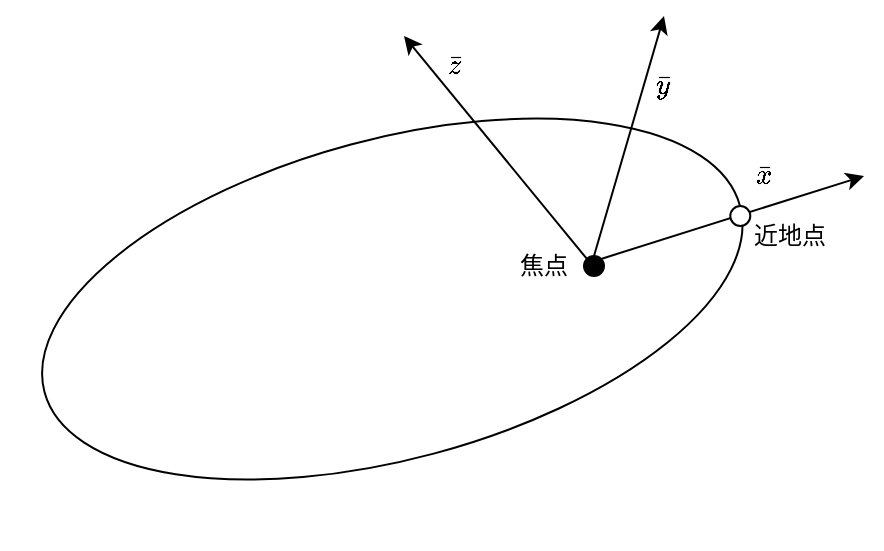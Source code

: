 <mxfile version="24.7.16">
  <diagram name="Page-1" id="o_XDS89ikylsxR3bGR8c">
    <mxGraphModel dx="679" dy="460" grid="1" gridSize="10" guides="1" tooltips="1" connect="1" arrows="1" fold="1" page="1" pageScale="1" pageWidth="850" pageHeight="1100" math="1" shadow="0">
      <root>
        <mxCell id="0" />
        <mxCell id="1" parent="0" />
        <mxCell id="pf7NMVe9cjmse7Ha4OT--1" value="" style="ellipse;whiteSpace=wrap;html=1;rotation=-15;" vertex="1" parent="1">
          <mxGeometry x="244.15" y="301.55" width="360" height="160" as="geometry" />
        </mxCell>
        <mxCell id="pf7NMVe9cjmse7Ha4OT--2" value="" style="ellipse;whiteSpace=wrap;html=1;aspect=fixed;fillColor=#000000;" vertex="1" parent="1">
          <mxGeometry x="520" y="360" width="10" height="10" as="geometry" />
        </mxCell>
        <mxCell id="pf7NMVe9cjmse7Ha4OT--3" value="" style="endArrow=classic;html=1;rounded=0;exitX=1;exitY=0;exitDx=0;exitDy=0;" edge="1" parent="1" source="pf7NMVe9cjmse7Ha4OT--2">
          <mxGeometry width="50" height="50" relative="1" as="geometry">
            <mxPoint x="530" y="370" as="sourcePoint" />
            <mxPoint x="660" y="320" as="targetPoint" />
          </mxGeometry>
        </mxCell>
        <mxCell id="pf7NMVe9cjmse7Ha4OT--4" value="" style="ellipse;whiteSpace=wrap;html=1;aspect=fixed;fillColor=#FFFFFF;" vertex="1" parent="1">
          <mxGeometry x="593.15" y="335" width="10" height="10" as="geometry" />
        </mxCell>
        <mxCell id="pf7NMVe9cjmse7Ha4OT--6" value="" style="endArrow=classic;html=1;rounded=0;exitX=0.5;exitY=0;exitDx=0;exitDy=0;" edge="1" parent="1" source="pf7NMVe9cjmse7Ha4OT--2">
          <mxGeometry width="50" height="50" relative="1" as="geometry">
            <mxPoint x="500" y="310" as="sourcePoint" />
            <mxPoint x="560" y="240" as="targetPoint" />
          </mxGeometry>
        </mxCell>
        <mxCell id="pf7NMVe9cjmse7Ha4OT--10" value="" style="endArrow=classic;html=1;rounded=0;exitX=0;exitY=0;exitDx=0;exitDy=0;" edge="1" parent="1" source="pf7NMVe9cjmse7Ha4OT--2">
          <mxGeometry width="50" height="50" relative="1" as="geometry">
            <mxPoint x="340" y="420" as="sourcePoint" />
            <mxPoint x="430" y="250" as="targetPoint" />
          </mxGeometry>
        </mxCell>
        <mxCell id="pf7NMVe9cjmse7Ha4OT--11" value="焦点" style="text;html=1;align=center;verticalAlign=middle;whiteSpace=wrap;rounded=0;" vertex="1" parent="1">
          <mxGeometry x="470" y="350" width="60" height="30" as="geometry" />
        </mxCell>
        <mxCell id="pf7NMVe9cjmse7Ha4OT--12" value="近地点" style="text;html=1;align=center;verticalAlign=middle;whiteSpace=wrap;rounded=0;" vertex="1" parent="1">
          <mxGeometry x="593.15" y="335" width="60" height="30" as="geometry" />
        </mxCell>
        <mxCell id="pf7NMVe9cjmse7Ha4OT--18" value="$$\bar{x}$$" style="text;html=1;align=center;verticalAlign=middle;whiteSpace=wrap;rounded=0;" vertex="1" parent="1">
          <mxGeometry x="580" y="305" width="60" height="30" as="geometry" />
        </mxCell>
        <mxCell id="pf7NMVe9cjmse7Ha4OT--19" value="$$\bar{y}$$" style="text;html=1;align=center;verticalAlign=middle;whiteSpace=wrap;rounded=0;" vertex="1" parent="1">
          <mxGeometry x="530" y="260" width="60" height="30" as="geometry" />
        </mxCell>
        <mxCell id="pf7NMVe9cjmse7Ha4OT--20" value="$$\bar{z}$$" style="text;html=1;align=center;verticalAlign=middle;whiteSpace=wrap;rounded=0;" vertex="1" parent="1">
          <mxGeometry x="425" y="250" width="60" height="30" as="geometry" />
        </mxCell>
      </root>
    </mxGraphModel>
  </diagram>
</mxfile>
